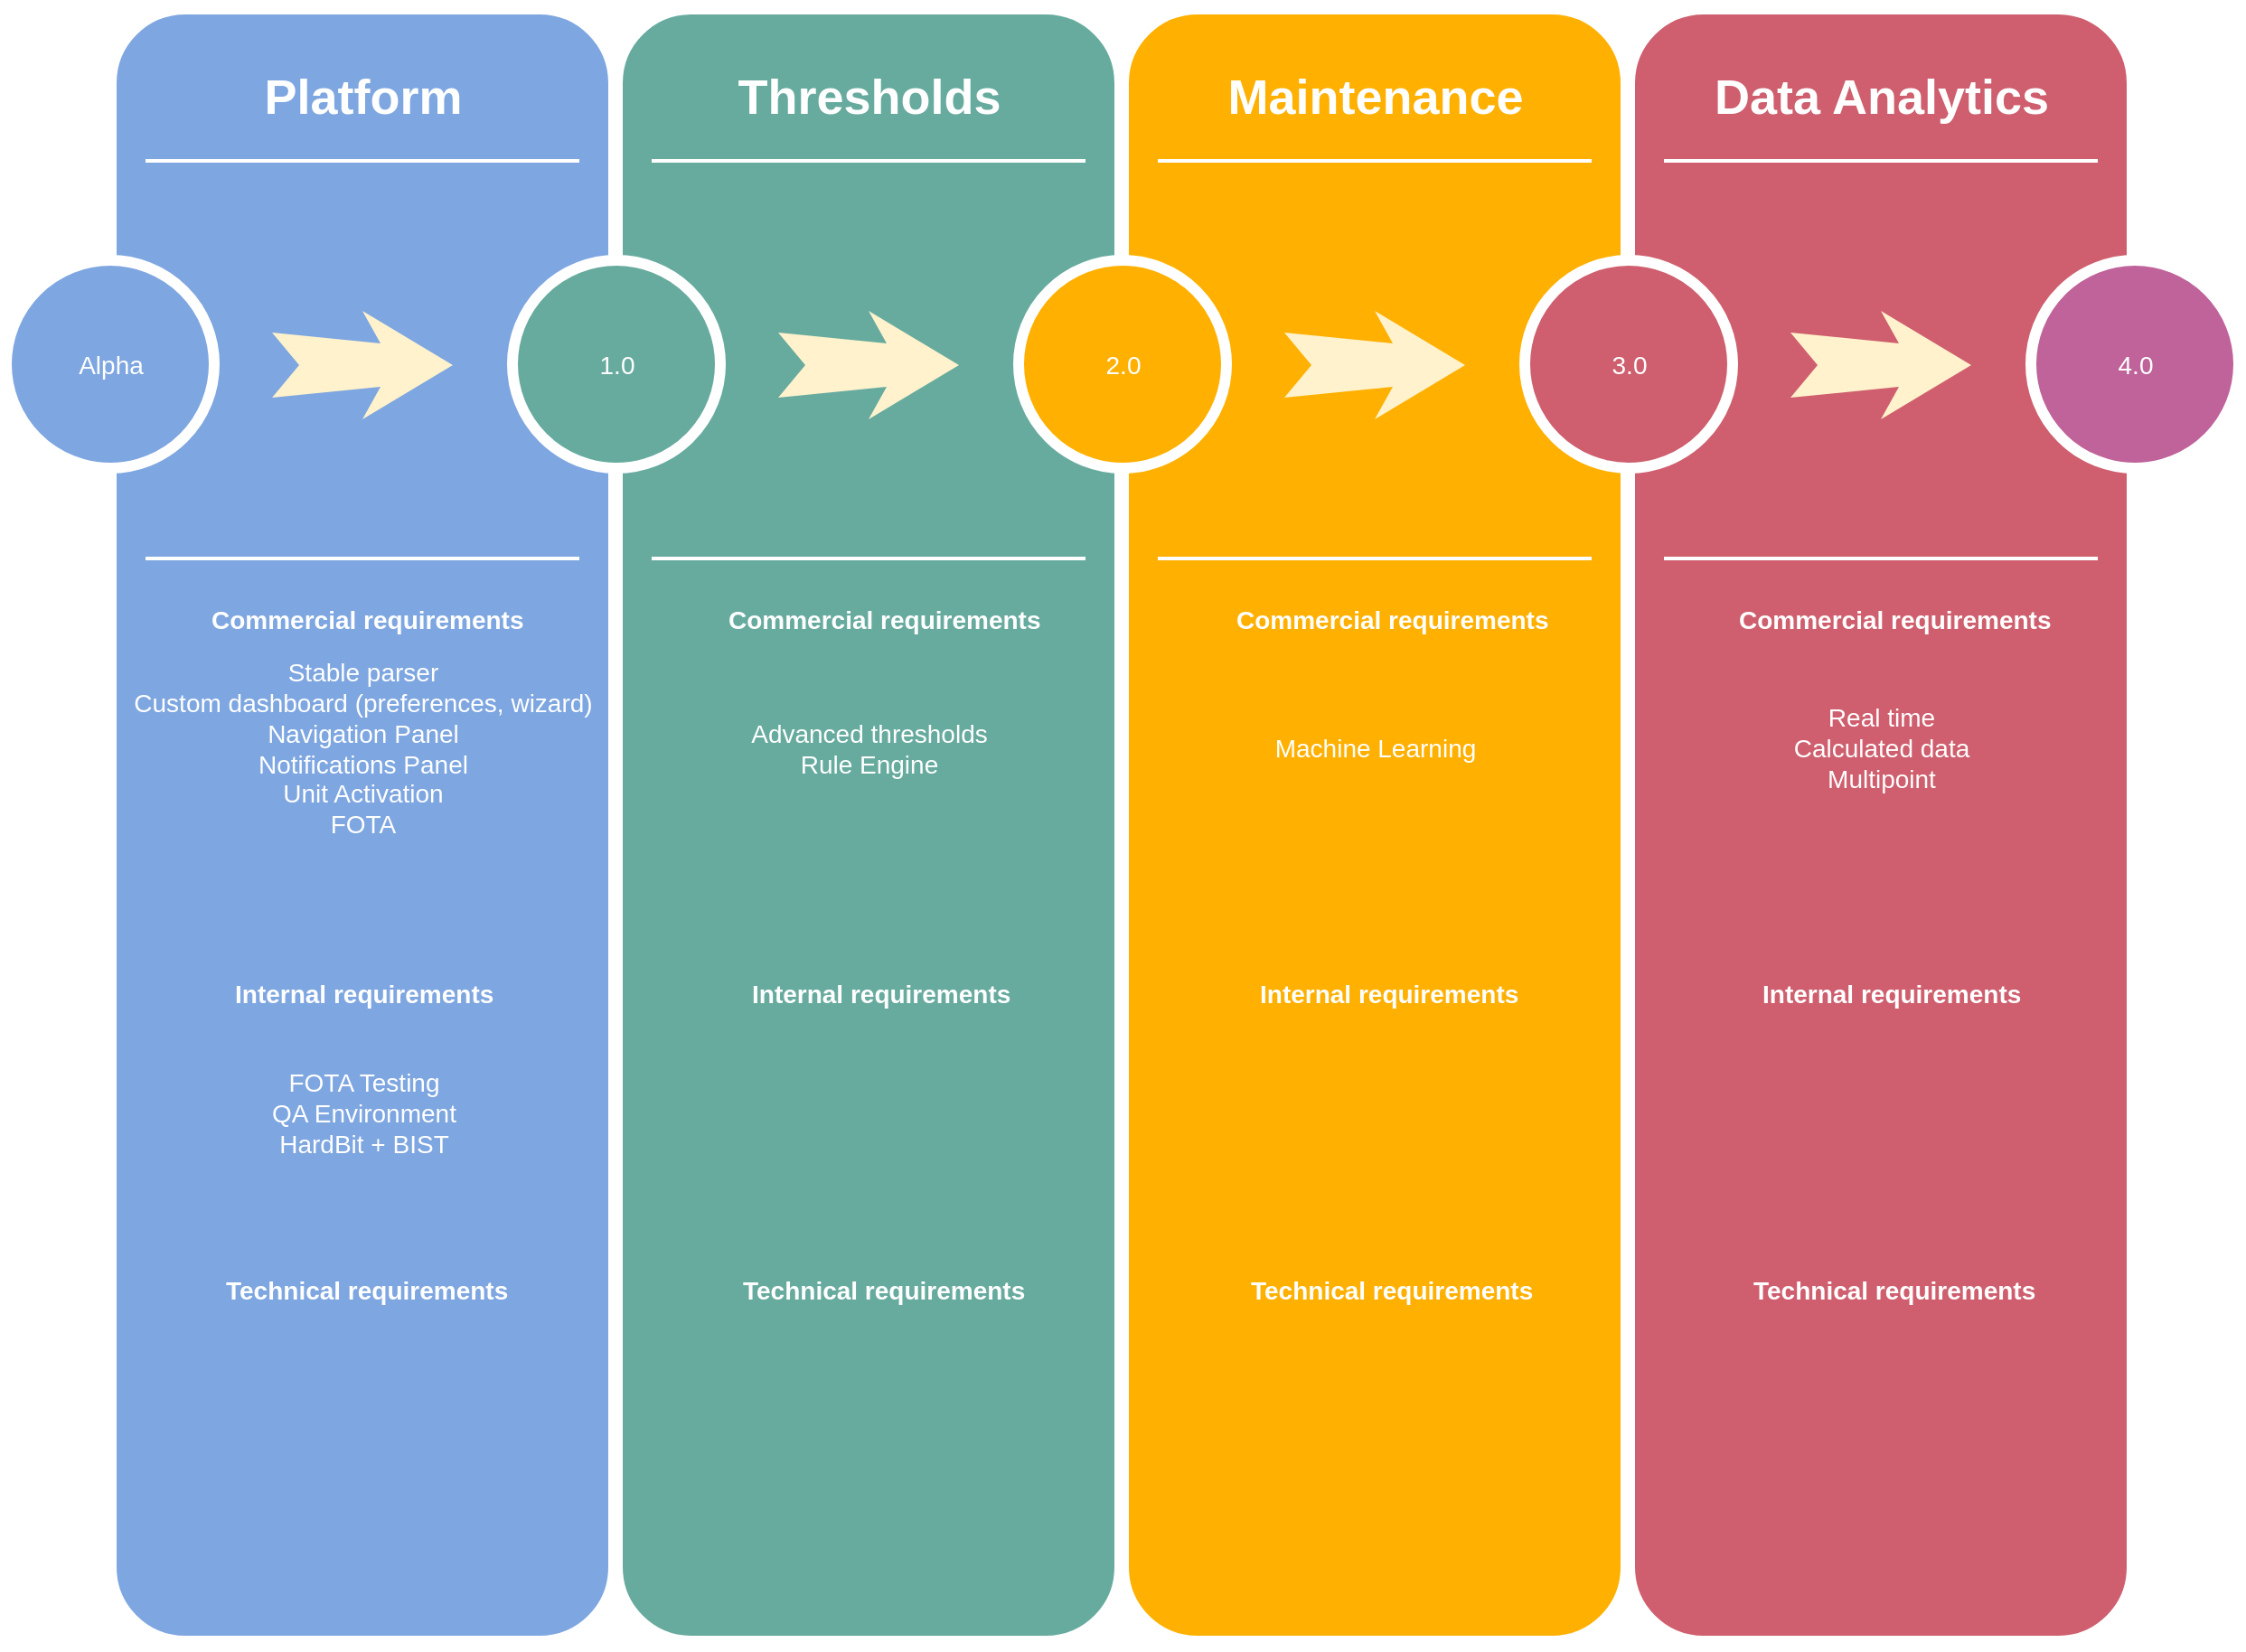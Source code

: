 <mxfile version="10.6.5" type="github"><diagram name="Page-1" id="12e1b939-464a-85fe-373e-61e167be1490"><mxGraphModel dx="1354" dy="776" grid="1" gridSize="10" guides="1" tooltips="1" connect="1" arrows="1" fold="1" page="1" pageScale="1.5" pageWidth="1169" pageHeight="826" background="#ffffff" math="0" shadow="0"><root><mxCell id="0"/><mxCell id="1" parent="0"/><mxCell id="60da8b9f42644d3a-2" value="" style="whiteSpace=wrap;html=1;rounded=1;shadow=0;strokeWidth=8;fontSize=20;align=center;fillColor=#7EA6E0;strokeColor=#FFFFFF;" parent="1" vertex="1"><mxGeometry x="315.5" y="166" width="280" height="905" as="geometry"/></mxCell><mxCell id="60da8b9f42644d3a-3" value="Platform" style="text;html=1;strokeColor=none;fillColor=none;align=center;verticalAlign=middle;whiteSpace=wrap;rounded=0;shadow=0;fontSize=27;fontColor=#FFFFFF;fontStyle=1" parent="1" vertex="1"><mxGeometry x="315.5" y="186" width="280" height="60" as="geometry"/></mxCell><mxCell id="60da8b9f42644d3a-4" value="Stable parser&lt;br&gt;Custom dashboard (preferences, wizard)&lt;br&gt;Navigation Panel&lt;br&gt;Notifications Panel&lt;br&gt;Unit Activation&lt;br&gt;FOTA&lt;br&gt;" style="text;html=1;strokeColor=none;fillColor=none;align=center;verticalAlign=middle;whiteSpace=wrap;rounded=0;shadow=0;fontSize=14;fontColor=#FFFFFF;" parent="1" vertex="1"><mxGeometry x="316" y="531" width="280" height="90" as="geometry"/></mxCell><mxCell id="60da8b9f42644d3a-6" value="" style="line;strokeWidth=2;html=1;rounded=0;shadow=0;fontSize=27;align=center;fillColor=none;strokeColor=#FFFFFF;" parent="1" vertex="1"><mxGeometry x="335.5" y="246" width="240" height="10" as="geometry"/></mxCell><mxCell id="60da8b9f42644d3a-7" value="" style="line;strokeWidth=2;html=1;rounded=0;shadow=0;fontSize=27;align=center;fillColor=none;strokeColor=#FFFFFF;" parent="1" vertex="1"><mxGeometry x="335.5" y="466" width="240" height="10" as="geometry"/></mxCell><mxCell id="60da8b9f42644d3a-8" value="Alpha" style="ellipse;whiteSpace=wrap;html=1;rounded=0;shadow=0;strokeWidth=6;fontSize=14;align=center;fillColor=#7EA6E0;strokeColor=#FFFFFF;fontColor=#FFFFFF;" parent="1" vertex="1"><mxGeometry x="258.5" y="306" width="115" height="115" as="geometry"/></mxCell><mxCell id="60da8b9f42644d3a-9" value="" style="html=1;shadow=0;dashed=0;align=center;verticalAlign=middle;shape=mxgraph.arrows2.stylisedArrow;dy=0.6;dx=40;notch=15;feather=0.4;rounded=0;strokeWidth=1;fontSize=27;strokeColor=none;fillColor=#fff2cc;" parent="1" vertex="1"><mxGeometry x="405.5" y="334" width="100" height="60" as="geometry"/></mxCell><mxCell id="60da8b9f42644d3a-17" value="" style="whiteSpace=wrap;html=1;rounded=1;shadow=0;strokeWidth=8;fontSize=20;align=center;fillColor=#67AB9F;strokeColor=#FFFFFF;" parent="1" vertex="1"><mxGeometry x="595.5" y="166" width="280" height="905" as="geometry"/></mxCell><mxCell id="60da8b9f42644d3a-18" value="Thresholds" style="text;html=1;strokeColor=none;fillColor=none;align=center;verticalAlign=middle;whiteSpace=wrap;rounded=0;shadow=0;fontSize=27;fontColor=#FFFFFF;fontStyle=1" parent="1" vertex="1"><mxGeometry x="595.5" y="186" width="280" height="60" as="geometry"/></mxCell><mxCell id="60da8b9f42644d3a-19" value="Advanced thresholds&lt;br&gt;Rule Engine&lt;br&gt;" style="text;html=1;strokeColor=none;fillColor=none;align=center;verticalAlign=middle;whiteSpace=wrap;rounded=0;shadow=0;fontSize=14;fontColor=#FFFFFF;" parent="1" vertex="1"><mxGeometry x="595.5" y="531" width="280" height="90" as="geometry"/></mxCell><mxCell id="60da8b9f42644d3a-20" value="" style="line;strokeWidth=2;html=1;rounded=0;shadow=0;fontSize=27;align=center;fillColor=none;strokeColor=#FFFFFF;" parent="1" vertex="1"><mxGeometry x="615.5" y="246" width="240" height="10" as="geometry"/></mxCell><mxCell id="60da8b9f42644d3a-21" value="" style="line;strokeWidth=2;html=1;rounded=0;shadow=0;fontSize=27;align=center;fillColor=none;strokeColor=#FFFFFF;" parent="1" vertex="1"><mxGeometry x="615.5" y="466" width="240" height="10" as="geometry"/></mxCell><mxCell id="60da8b9f42644d3a-22" value="1.0" style="ellipse;whiteSpace=wrap;html=1;rounded=0;shadow=0;strokeWidth=6;fontSize=14;align=center;fillColor=#67AB9F;strokeColor=#FFFFFF;fontColor=#FFFFFF;" parent="1" vertex="1"><mxGeometry x="538.5" y="306" width="115" height="115" as="geometry"/></mxCell><mxCell id="60da8b9f42644d3a-23" value="" style="html=1;shadow=0;dashed=0;align=center;verticalAlign=middle;shape=mxgraph.arrows2.stylisedArrow;dy=0.6;dx=40;notch=15;feather=0.4;rounded=0;strokeWidth=1;fontSize=27;strokeColor=none;fillColor=#fff2cc;" parent="1" vertex="1"><mxGeometry x="685.5" y="334" width="100" height="60" as="geometry"/></mxCell><mxCell id="60da8b9f42644d3a-24" value="" style="whiteSpace=wrap;html=1;rounded=1;shadow=0;strokeWidth=8;fontSize=20;align=center;fillColor=#FFB001;strokeColor=#FFFFFF;" parent="1" vertex="1"><mxGeometry x="875.5" y="166" width="280" height="905" as="geometry"/></mxCell><mxCell id="60da8b9f42644d3a-25" value="Maintenance" style="text;html=1;strokeColor=none;fillColor=none;align=center;verticalAlign=middle;whiteSpace=wrap;rounded=0;shadow=0;fontSize=27;fontColor=#FFFFFF;fontStyle=1" parent="1" vertex="1"><mxGeometry x="875.5" y="186" width="280" height="60" as="geometry"/></mxCell><mxCell id="60da8b9f42644d3a-26" value="Machine Learning&lt;br&gt;" style="text;html=1;strokeColor=none;fillColor=none;align=center;verticalAlign=middle;whiteSpace=wrap;rounded=0;shadow=0;fontSize=14;fontColor=#FFFFFF;" parent="1" vertex="1"><mxGeometry x="875.5" y="531" width="280" height="90" as="geometry"/></mxCell><mxCell id="60da8b9f42644d3a-27" value="" style="line;strokeWidth=2;html=1;rounded=0;shadow=0;fontSize=27;align=center;fillColor=none;strokeColor=#FFFFFF;" parent="1" vertex="1"><mxGeometry x="895.5" y="246" width="240" height="10" as="geometry"/></mxCell><mxCell id="60da8b9f42644d3a-28" value="" style="line;strokeWidth=2;html=1;rounded=0;shadow=0;fontSize=27;align=center;fillColor=none;strokeColor=#FFFFFF;" parent="1" vertex="1"><mxGeometry x="895.5" y="466" width="240" height="10" as="geometry"/></mxCell><mxCell id="60da8b9f42644d3a-29" value="2.0" style="ellipse;whiteSpace=wrap;html=1;rounded=0;shadow=0;strokeWidth=6;fontSize=14;align=center;fillColor=#FFB001;strokeColor=#FFFFFF;fontColor=#FFFFFF;" parent="1" vertex="1"><mxGeometry x="818.5" y="306" width="115" height="115" as="geometry"/></mxCell><mxCell id="60da8b9f42644d3a-30" value="" style="html=1;shadow=0;dashed=0;align=center;verticalAlign=middle;shape=mxgraph.arrows2.stylisedArrow;dy=0.6;dx=40;notch=15;feather=0.4;rounded=0;strokeWidth=1;fontSize=27;strokeColor=none;fillColor=#fff2cc;" parent="1" vertex="1"><mxGeometry x="965.5" y="334" width="100" height="60" as="geometry"/></mxCell><mxCell id="60da8b9f42644d3a-31" value="" style="whiteSpace=wrap;html=1;rounded=1;shadow=0;strokeWidth=8;fontSize=20;align=center;fillColor=#CF5F6E;strokeColor=#FFFFFF;" parent="1" vertex="1"><mxGeometry x="1155.5" y="166" width="280" height="905" as="geometry"/></mxCell><mxCell id="60da8b9f42644d3a-32" value="Data Analytics" style="text;html=1;strokeColor=none;fillColor=none;align=center;verticalAlign=middle;whiteSpace=wrap;rounded=0;shadow=0;fontSize=27;fontColor=#FFFFFF;fontStyle=1" parent="1" vertex="1"><mxGeometry x="1155.5" y="186" width="280" height="60" as="geometry"/></mxCell><mxCell id="60da8b9f42644d3a-33" value="Real time&lt;br&gt;Calculated data&lt;br&gt;Multipoint&lt;br&gt;" style="text;html=1;strokeColor=none;fillColor=none;align=center;verticalAlign=middle;whiteSpace=wrap;rounded=0;shadow=0;fontSize=14;fontColor=#FFFFFF;" parent="1" vertex="1"><mxGeometry x="1155.5" y="531" width="280" height="90" as="geometry"/></mxCell><mxCell id="60da8b9f42644d3a-34" value="" style="line;strokeWidth=2;html=1;rounded=0;shadow=0;fontSize=27;align=center;fillColor=none;strokeColor=#FFFFFF;" parent="1" vertex="1"><mxGeometry x="1175.5" y="246" width="240" height="10" as="geometry"/></mxCell><mxCell id="60da8b9f42644d3a-35" value="" style="line;strokeWidth=2;html=1;rounded=0;shadow=0;fontSize=27;align=center;fillColor=none;strokeColor=#FFFFFF;" parent="1" vertex="1"><mxGeometry x="1175.5" y="466" width="240" height="10" as="geometry"/></mxCell><mxCell id="60da8b9f42644d3a-36" value="3.0" style="ellipse;whiteSpace=wrap;html=1;rounded=0;shadow=0;strokeWidth=6;fontSize=14;align=center;fillColor=#CF5F6E;strokeColor=#FFFFFF;fontColor=#FFFFFF;" parent="1" vertex="1"><mxGeometry x="1098.5" y="306" width="115" height="115" as="geometry"/></mxCell><mxCell id="60da8b9f42644d3a-37" value="" style="html=1;shadow=0;dashed=0;align=center;verticalAlign=middle;shape=mxgraph.arrows2.stylisedArrow;dy=0.6;dx=40;notch=15;feather=0.4;rounded=0;strokeWidth=1;fontSize=27;strokeColor=none;fillColor=#fff2cc;" parent="1" vertex="1"><mxGeometry x="1245.5" y="334" width="100" height="60" as="geometry"/></mxCell><mxCell id="60da8b9f42644d3a-38" value="4.0" style="ellipse;whiteSpace=wrap;html=1;rounded=0;shadow=0;strokeWidth=6;fontSize=14;align=center;fillColor=#BF639A;strokeColor=#FFFFFF;fontColor=#FFFFFF;" parent="1" vertex="1"><mxGeometry x="1378.5" y="306" width="115" height="115" as="geometry"/></mxCell><mxCell id="pUyPSfIs-PcfN6w69uWw-1" value="Commercial requirements" style="text;html=1;resizable=0;points=[];autosize=1;align=left;verticalAlign=top;spacingTop=-4;fontStyle=1;fontSize=14;fontColor=#FFFFFF;" vertex="1" parent="1"><mxGeometry x="369.5" y="493.5" width="150" height="20" as="geometry"/></mxCell><mxCell id="pUyPSfIs-PcfN6w69uWw-2" value="Commercial requirements" style="text;html=1;resizable=0;points=[];autosize=1;align=left;verticalAlign=top;spacingTop=-4;fontStyle=1;fontSize=14;fontColor=#FFFFFF;" vertex="1" parent="1"><mxGeometry x="655.5" y="493.5" width="150" height="20" as="geometry"/></mxCell><mxCell id="pUyPSfIs-PcfN6w69uWw-3" value="Commercial requirements" style="text;html=1;resizable=0;points=[];autosize=1;align=left;verticalAlign=top;spacingTop=-4;fontStyle=1;fontSize=14;fontColor=#FFFFFF;" vertex="1" parent="1"><mxGeometry x="936.5" y="493.5" width="150" height="20" as="geometry"/></mxCell><mxCell id="pUyPSfIs-PcfN6w69uWw-4" value="Commercial requirements" style="text;html=1;resizable=0;points=[];autosize=1;align=left;verticalAlign=top;spacingTop=-4;fontStyle=1;fontSize=14;fontColor=#FFFFFF;" vertex="1" parent="1"><mxGeometry x="1214.5" y="493.5" width="150" height="20" as="geometry"/></mxCell><mxCell id="pUyPSfIs-PcfN6w69uWw-5" value="Internal requirements" style="text;html=1;resizable=0;points=[];autosize=1;align=left;verticalAlign=top;spacingTop=-4;fontStyle=1;fontSize=14;fontColor=#FFFFFF;" vertex="1" parent="1"><mxGeometry x="382.5" y="701" width="150" height="20" as="geometry"/></mxCell><mxCell id="pUyPSfIs-PcfN6w69uWw-6" value="Internal requirements" style="text;html=1;resizable=0;points=[];autosize=1;align=left;verticalAlign=top;spacingTop=-4;fontStyle=1;fontSize=14;fontColor=#FFFFFF;" vertex="1" parent="1"><mxGeometry x="668.5" y="701" width="150" height="20" as="geometry"/></mxCell><mxCell id="pUyPSfIs-PcfN6w69uWw-7" value="Internal requirements" style="text;html=1;resizable=0;points=[];autosize=1;align=left;verticalAlign=top;spacingTop=-4;fontStyle=1;fontSize=14;fontColor=#FFFFFF;" vertex="1" parent="1"><mxGeometry x="949.5" y="701" width="150" height="20" as="geometry"/></mxCell><mxCell id="pUyPSfIs-PcfN6w69uWw-8" value="Internal requirements" style="text;html=1;resizable=0;points=[];autosize=1;align=left;verticalAlign=top;spacingTop=-4;fontStyle=1;fontSize=14;fontColor=#FFFFFF;" vertex="1" parent="1"><mxGeometry x="1227.5" y="701" width="150" height="20" as="geometry"/></mxCell><mxCell id="pUyPSfIs-PcfN6w69uWw-9" value="Technical requirements" style="text;html=1;resizable=0;points=[];autosize=1;align=left;verticalAlign=top;spacingTop=-4;fontStyle=1;fontSize=14;fontColor=#FFFFFF;" vertex="1" parent="1"><mxGeometry x="377.5" y="865" width="160" height="20" as="geometry"/></mxCell><mxCell id="pUyPSfIs-PcfN6w69uWw-10" value="Technical requirements" style="text;html=1;resizable=0;points=[];autosize=1;align=left;verticalAlign=top;spacingTop=-4;fontStyle=1;fontSize=14;fontColor=#FFFFFF;" vertex="1" parent="1"><mxGeometry x="663.5" y="865" width="160" height="20" as="geometry"/></mxCell><mxCell id="pUyPSfIs-PcfN6w69uWw-11" value="Technical requirements" style="text;html=1;resizable=0;points=[];autosize=1;align=left;verticalAlign=top;spacingTop=-4;fontStyle=1;fontSize=14;fontColor=#FFFFFF;" vertex="1" parent="1"><mxGeometry x="944.5" y="865" width="160" height="20" as="geometry"/></mxCell><mxCell id="pUyPSfIs-PcfN6w69uWw-12" value="Technical requirements" style="text;html=1;resizable=0;points=[];autosize=1;align=left;verticalAlign=top;spacingTop=-4;fontStyle=1;fontSize=14;fontColor=#FFFFFF;" vertex="1" parent="1"><mxGeometry x="1222.5" y="865" width="160" height="20" as="geometry"/></mxCell><mxCell id="pUyPSfIs-PcfN6w69uWw-13" value="FOTA Testing&lt;br&gt;QA Environment&lt;br&gt;HardBit + BIST&lt;br&gt;" style="text;html=1;resizable=0;points=[];autosize=1;align=center;verticalAlign=top;spacingTop=-4;fontSize=14;fontColor=#FFFFFF;" vertex="1" parent="1"><mxGeometry x="395.5" y="750" width="120" height="50" as="geometry"/></mxCell></root></mxGraphModel></diagram></mxfile>